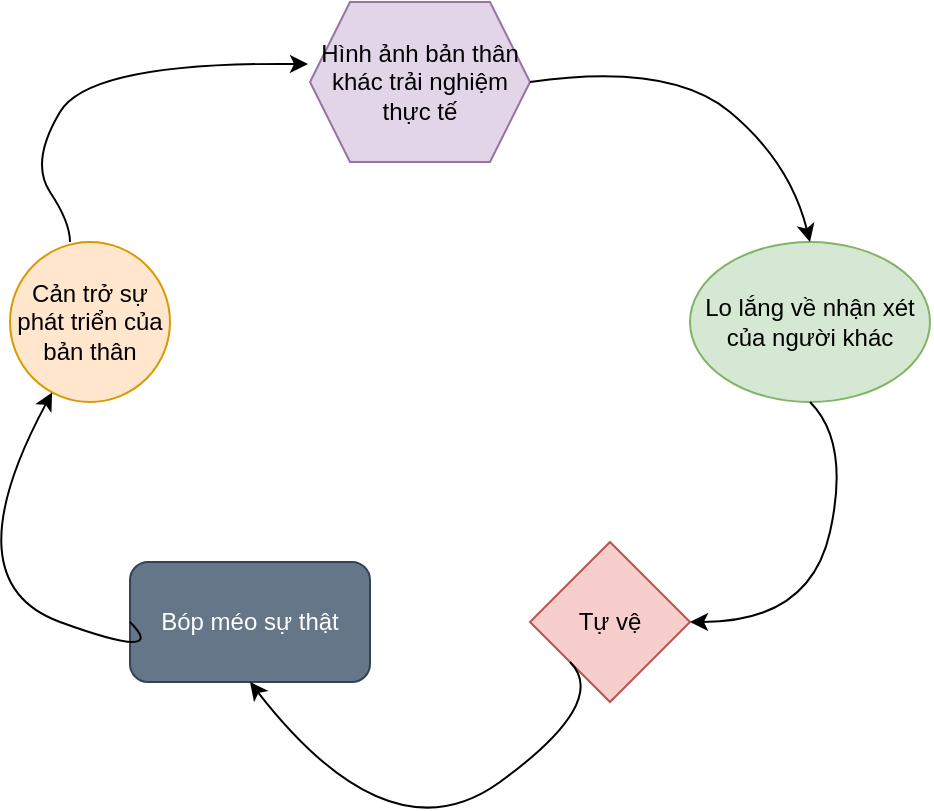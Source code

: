 <mxfile version="24.2.7" type="github">
  <diagram name="Page-1" id="U8wQcLiuiN57d0TRx89D">
    <mxGraphModel dx="794" dy="564" grid="1" gridSize="10" guides="1" tooltips="1" connect="1" arrows="1" fold="1" page="1" pageScale="1" pageWidth="827" pageHeight="1169" math="0" shadow="0">
      <root>
        <mxCell id="0" />
        <mxCell id="1" parent="0" />
        <mxCell id="y-DAU9p7zFEA_xPzc4Ig-1" value="Cản trở sự phát triển của bản thân" style="ellipse;whiteSpace=wrap;html=1;aspect=fixed;fillColor=#ffe6cc;strokeColor=#d79b00;" vertex="1" parent="1">
          <mxGeometry x="210" y="200" width="80" height="80" as="geometry" />
        </mxCell>
        <mxCell id="y-DAU9p7zFEA_xPzc4Ig-2" value="Hình ảnh bản thân khác trải nghiệm thực tế" style="shape=hexagon;perimeter=hexagonPerimeter2;whiteSpace=wrap;html=1;fixedSize=1;fillColor=#e1d5e7;strokeColor=#9673a6;" vertex="1" parent="1">
          <mxGeometry x="360" y="80" width="110" height="80" as="geometry" />
        </mxCell>
        <mxCell id="y-DAU9p7zFEA_xPzc4Ig-3" value="Lo lắng về nhận xét của người khác" style="ellipse;whiteSpace=wrap;html=1;fillColor=#d5e8d4;strokeColor=#82b366;" vertex="1" parent="1">
          <mxGeometry x="550" y="200" width="120" height="80" as="geometry" />
        </mxCell>
        <mxCell id="y-DAU9p7zFEA_xPzc4Ig-4" value="Bóp méo sự thật" style="rounded=1;whiteSpace=wrap;html=1;fillColor=#647687;fontColor=#ffffff;strokeColor=#314354;" vertex="1" parent="1">
          <mxGeometry x="270" y="360" width="120" height="60" as="geometry" />
        </mxCell>
        <mxCell id="y-DAU9p7zFEA_xPzc4Ig-6" value="Tự vệ" style="rhombus;whiteSpace=wrap;html=1;fillColor=#f8cecc;strokeColor=#b85450;" vertex="1" parent="1">
          <mxGeometry x="470" y="350" width="80" height="80" as="geometry" />
        </mxCell>
        <mxCell id="y-DAU9p7zFEA_xPzc4Ig-10" value="" style="curved=1;endArrow=classic;html=1;rounded=2;" edge="1" parent="1">
          <mxGeometry width="50" height="50" relative="1" as="geometry">
            <mxPoint x="470" y="120" as="sourcePoint" />
            <mxPoint x="610" y="200" as="targetPoint" />
            <Array as="points">
              <mxPoint x="540" y="110" />
              <mxPoint x="600" y="160" />
            </Array>
          </mxGeometry>
        </mxCell>
        <mxCell id="y-DAU9p7zFEA_xPzc4Ig-12" value="" style="curved=1;endArrow=classic;html=1;rounded=2;entryX=1;entryY=0.5;entryDx=0;entryDy=0;" edge="1" parent="1" target="y-DAU9p7zFEA_xPzc4Ig-6">
          <mxGeometry width="50" height="50" relative="1" as="geometry">
            <mxPoint x="610" y="280" as="sourcePoint" />
            <mxPoint x="750" y="360" as="targetPoint" />
            <Array as="points">
              <mxPoint x="630" y="300" />
              <mxPoint x="610" y="390" />
            </Array>
          </mxGeometry>
        </mxCell>
        <mxCell id="y-DAU9p7zFEA_xPzc4Ig-13" value="" style="curved=1;endArrow=classic;html=1;rounded=2;entryX=0.5;entryY=1;entryDx=0;entryDy=0;" edge="1" parent="1" target="y-DAU9p7zFEA_xPzc4Ig-4">
          <mxGeometry width="50" height="50" relative="1" as="geometry">
            <mxPoint x="490" y="410" as="sourcePoint" />
            <mxPoint x="430" y="520" as="targetPoint" />
            <Array as="points">
              <mxPoint x="510" y="430" />
              <mxPoint x="400" y="510" />
            </Array>
          </mxGeometry>
        </mxCell>
        <mxCell id="y-DAU9p7zFEA_xPzc4Ig-14" value="" style="curved=1;endArrow=classic;html=1;rounded=2;" edge="1" parent="1" target="y-DAU9p7zFEA_xPzc4Ig-1">
          <mxGeometry width="50" height="50" relative="1" as="geometry">
            <mxPoint x="270" y="390" as="sourcePoint" />
            <mxPoint x="200" y="240" as="targetPoint" />
            <Array as="points">
              <mxPoint x="290" y="410" />
              <mxPoint x="180" y="370" />
            </Array>
          </mxGeometry>
        </mxCell>
        <mxCell id="y-DAU9p7zFEA_xPzc4Ig-15" value="" style="curved=1;endArrow=classic;html=1;rounded=2;entryX=-0.009;entryY=0.388;entryDx=0;entryDy=0;entryPerimeter=0;" edge="1" parent="1" target="y-DAU9p7zFEA_xPzc4Ig-2">
          <mxGeometry width="50" height="50" relative="1" as="geometry">
            <mxPoint x="240" y="200" as="sourcePoint" />
            <mxPoint x="180" y="310" as="targetPoint" />
            <Array as="points">
              <mxPoint x="240" y="190" />
              <mxPoint x="220" y="160" />
              <mxPoint x="250" y="110" />
            </Array>
          </mxGeometry>
        </mxCell>
      </root>
    </mxGraphModel>
  </diagram>
</mxfile>

